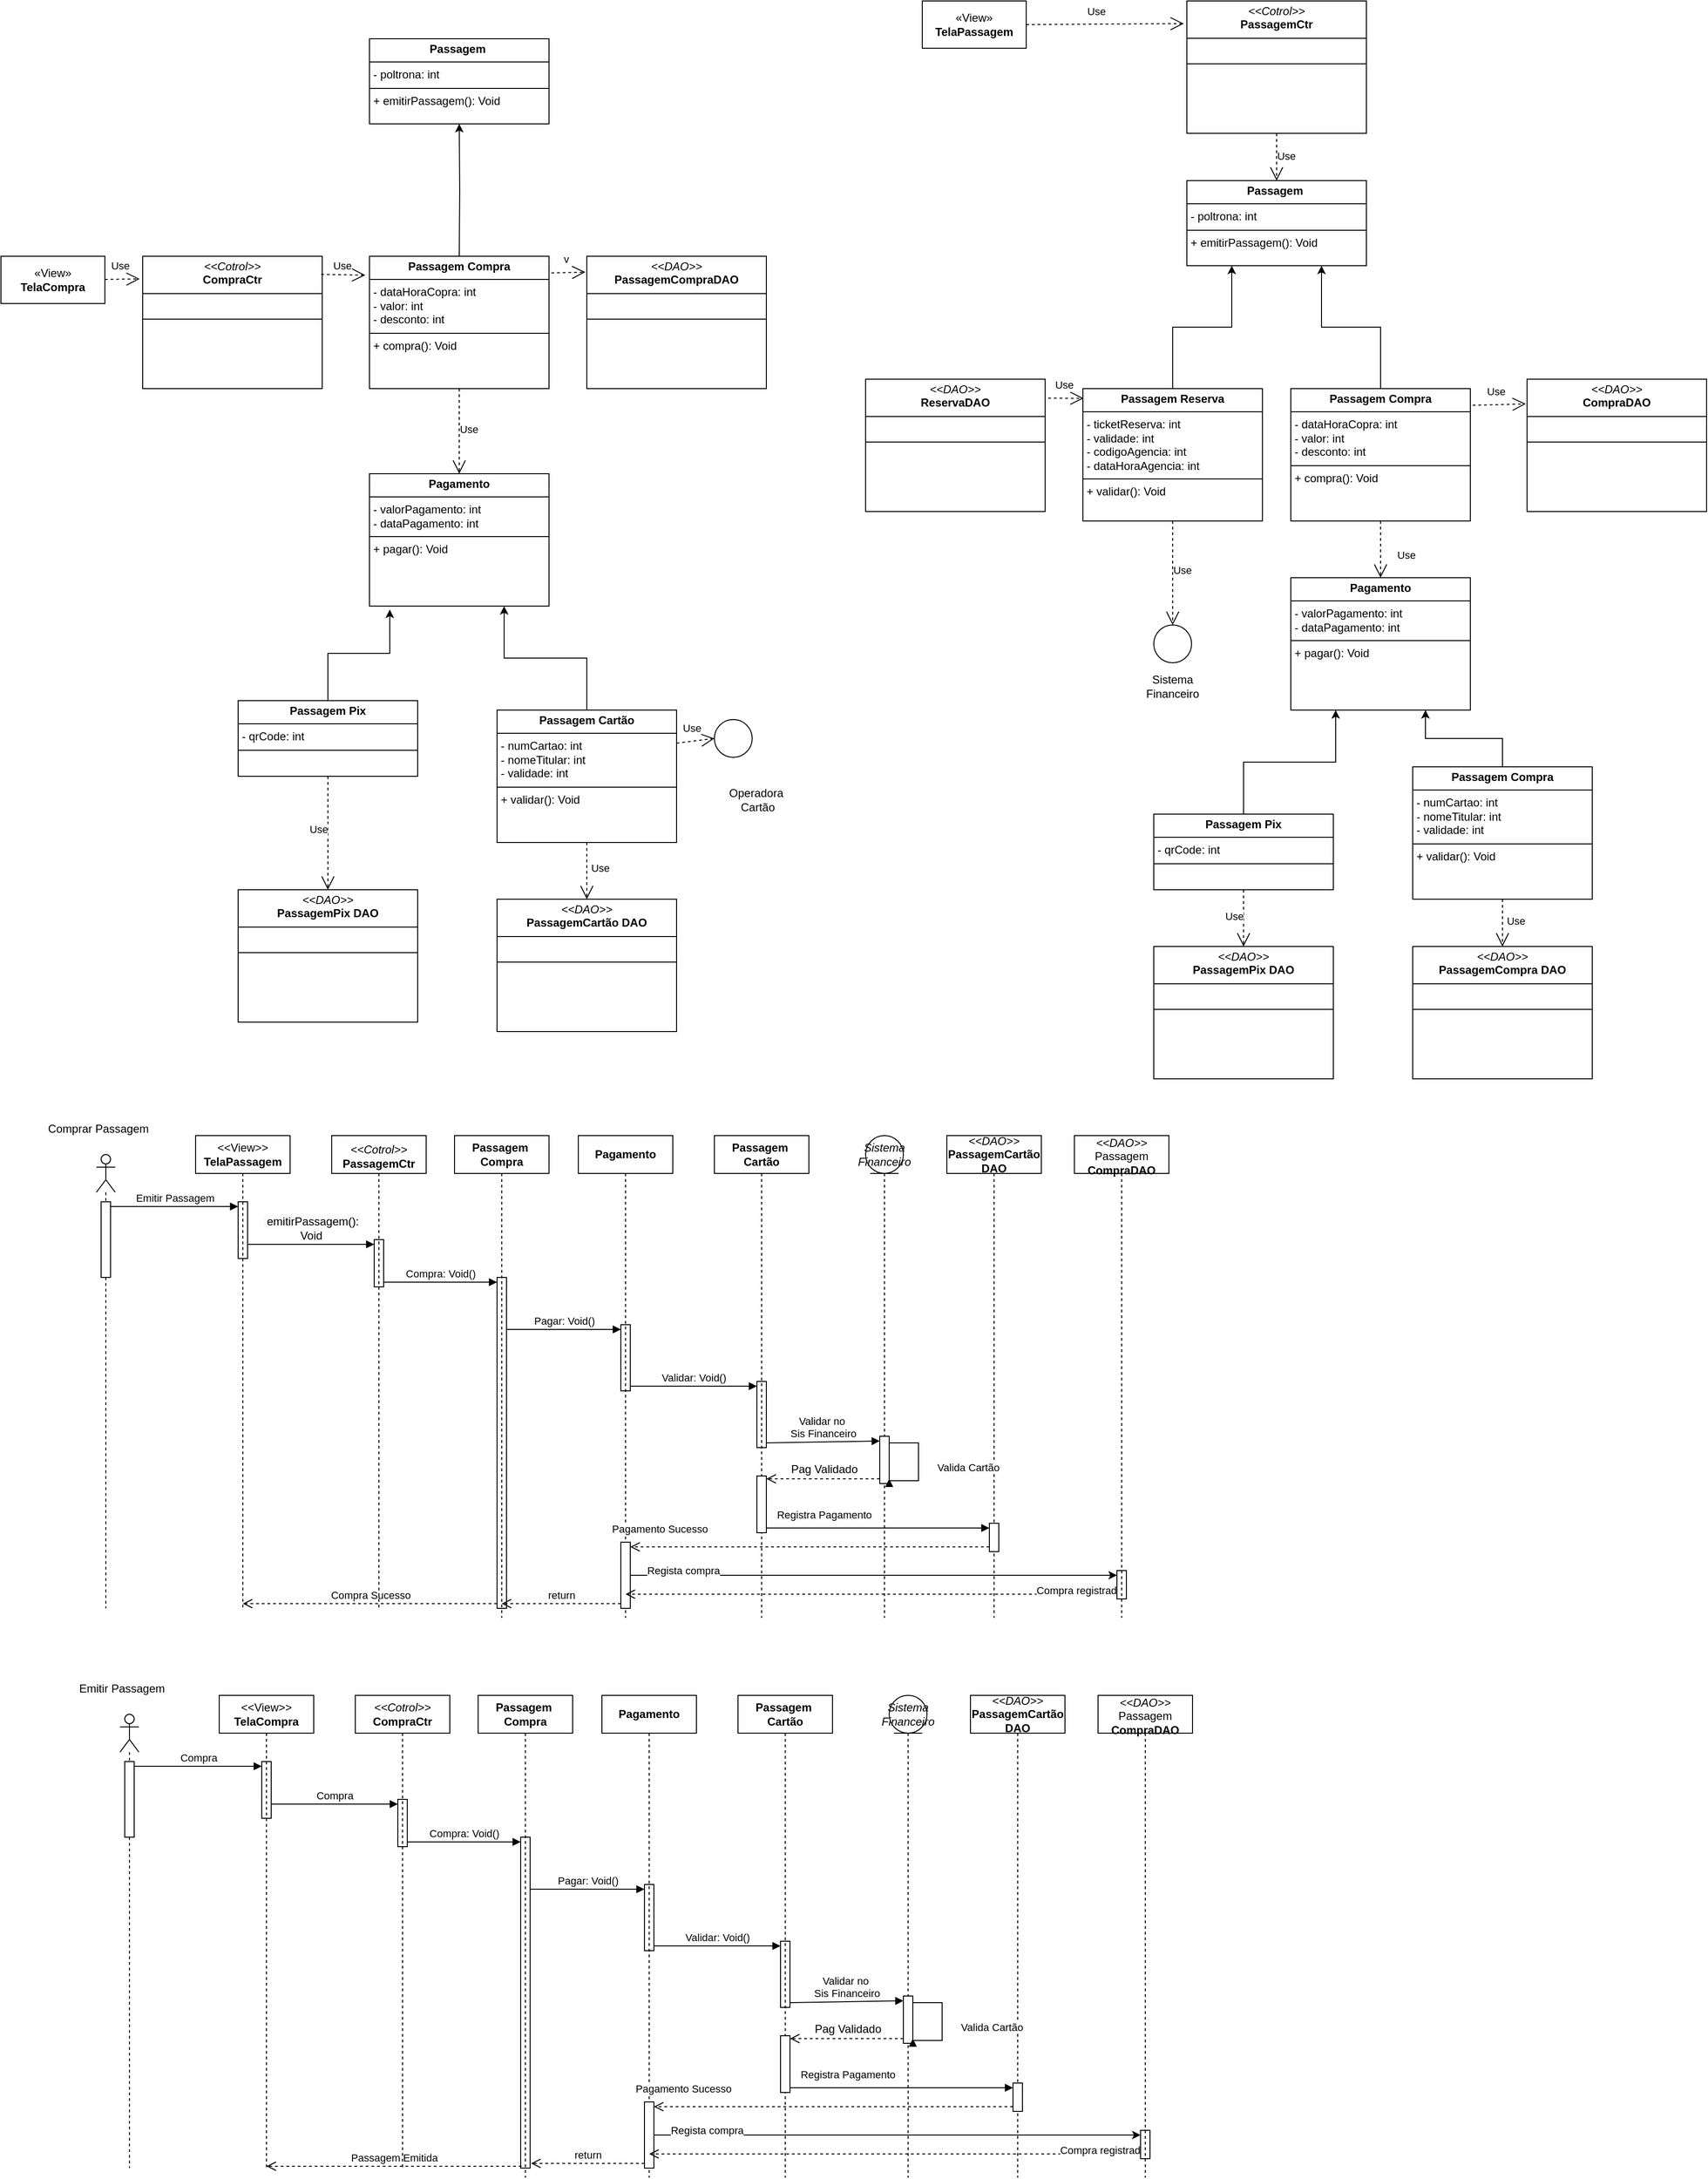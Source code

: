 <mxfile version="24.0.2" type="github">
  <diagram name="Página-1" id="H6OV8BOPbI9O9X60NtVH">
    <mxGraphModel dx="2140" dy="2182" grid="1" gridSize="10" guides="1" tooltips="1" connect="1" arrows="1" fold="1" page="1" pageScale="1" pageWidth="827" pageHeight="1169" math="0" shadow="0">
      <root>
        <mxCell id="0" />
        <mxCell id="1" parent="0" />
        <mxCell id="SXwPd87dmNRzunmvoNJz-1" value="«View»&lt;br&gt;&lt;b&gt;TelaCompra&lt;/b&gt;" style="html=1;whiteSpace=wrap;" parent="1" vertex="1">
          <mxGeometry x="9" y="-870" width="110" height="50" as="geometry" />
        </mxCell>
        <mxCell id="SXwPd87dmNRzunmvoNJz-3" value="&lt;p style=&quot;margin:0px;margin-top:4px;text-align:center;&quot;&gt;&lt;i&gt;&amp;lt;&amp;lt;Cotrol&amp;gt;&amp;gt;&lt;/i&gt;&lt;br&gt;&lt;b&gt;CompraCtr&lt;/b&gt;&lt;/p&gt;&lt;hr size=&quot;1&quot; style=&quot;border-style:solid;&quot;&gt;&lt;p style=&quot;margin:0px;margin-left:4px;&quot;&gt;&amp;nbsp;&lt;/p&gt;&lt;hr size=&quot;1&quot; style=&quot;border-style:solid;&quot;&gt;&lt;p style=&quot;margin:0px;margin-left:4px;&quot;&gt;&amp;nbsp;&lt;/p&gt;" style="verticalAlign=top;align=left;overflow=fill;html=1;whiteSpace=wrap;" parent="1" vertex="1">
          <mxGeometry x="159" y="-870" width="190" height="140" as="geometry" />
        </mxCell>
        <mxCell id="SXwPd87dmNRzunmvoNJz-6" value="Use" style="endArrow=open;endSize=12;dashed=1;html=1;rounded=0;entryX=-0.017;entryY=0.171;entryDx=0;entryDy=0;entryPerimeter=0;" parent="1" target="SXwPd87dmNRzunmvoNJz-3" edge="1">
          <mxGeometry x="-0.108" y="14" width="160" relative="1" as="geometry">
            <mxPoint x="119" y="-845.5" as="sourcePoint" />
            <mxPoint x="279" y="-845.5" as="targetPoint" />
            <mxPoint as="offset" />
          </mxGeometry>
        </mxCell>
        <mxCell id="SXwPd87dmNRzunmvoNJz-7" value="&lt;p style=&quot;margin:0px;margin-top:4px;text-align:center;&quot;&gt;&lt;b&gt;Passagem&amp;nbsp;&lt;/b&gt;&lt;b style=&quot;background-color: initial;&quot;&gt;Compra&lt;/b&gt;&lt;/p&gt;&lt;hr size=&quot;1&quot; style=&quot;border-style:solid;&quot;&gt;&lt;p style=&quot;margin:0px;margin-left:4px;&quot;&gt;- dataHoraCopra: int&lt;br&gt;- valor: int&lt;/p&gt;&lt;p style=&quot;margin:0px;margin-left:4px;&quot;&gt;- desconto: int&lt;/p&gt;&lt;hr size=&quot;1&quot; style=&quot;border-style:solid;&quot;&gt;&lt;p style=&quot;margin:0px;margin-left:4px;&quot;&gt;+ compra(): Void&lt;br&gt;&lt;br&gt;&lt;/p&gt;" style="verticalAlign=top;align=left;overflow=fill;html=1;whiteSpace=wrap;" parent="1" vertex="1">
          <mxGeometry x="399" y="-870" width="190" height="140" as="geometry" />
        </mxCell>
        <mxCell id="SXwPd87dmNRzunmvoNJz-8" value="&lt;p style=&quot;margin:0px;margin-top:4px;text-align:center;&quot;&gt;&lt;i&gt;&amp;lt;&amp;lt;DAO&amp;gt;&amp;gt;&lt;/i&gt;&lt;br&gt;&lt;b&gt;PassagemCompraDAO&lt;/b&gt;&lt;/p&gt;&lt;hr size=&quot;1&quot; style=&quot;border-style:solid;&quot;&gt;&lt;p style=&quot;margin:0px;margin-left:4px;&quot;&gt;&lt;br&gt;&lt;/p&gt;&lt;hr size=&quot;1&quot; style=&quot;border-style:solid;&quot;&gt;&lt;p style=&quot;margin:0px;margin-left:4px;&quot;&gt;&amp;nbsp;&lt;/p&gt;" style="verticalAlign=top;align=left;overflow=fill;html=1;whiteSpace=wrap;" parent="1" vertex="1">
          <mxGeometry x="629" y="-870" width="190" height="140" as="geometry" />
        </mxCell>
        <mxCell id="SXwPd87dmNRzunmvoNJz-9" value="Use" style="endArrow=open;endSize=12;dashed=1;html=1;rounded=0;exitX=0.994;exitY=0.137;exitDx=0;exitDy=0;exitPerimeter=0;entryX=-0.023;entryY=0.143;entryDx=0;entryDy=0;entryPerimeter=0;" parent="1" source="SXwPd87dmNRzunmvoNJz-3" target="SXwPd87dmNRzunmvoNJz-7" edge="1">
          <mxGeometry x="-0.061" y="10" width="160" relative="1" as="geometry">
            <mxPoint x="419" y="-780" as="sourcePoint" />
            <mxPoint x="579" y="-780" as="targetPoint" />
            <mxPoint as="offset" />
          </mxGeometry>
        </mxCell>
        <mxCell id="SXwPd87dmNRzunmvoNJz-10" value="v" style="endArrow=open;endSize=12;dashed=1;html=1;rounded=0;entryX=-0.008;entryY=0.12;entryDx=0;entryDy=0;entryPerimeter=0;exitX=1.013;exitY=0.126;exitDx=0;exitDy=0;exitPerimeter=0;" parent="1" source="SXwPd87dmNRzunmvoNJz-7" target="SXwPd87dmNRzunmvoNJz-8" edge="1">
          <mxGeometry x="-0.108" y="14" width="160" relative="1" as="geometry">
            <mxPoint x="129" y="-835.5" as="sourcePoint" />
            <mxPoint x="166" y="-836" as="targetPoint" />
            <mxPoint as="offset" />
          </mxGeometry>
        </mxCell>
        <mxCell id="SXwPd87dmNRzunmvoNJz-12" style="edgeStyle=orthogonalEdgeStyle;rounded=0;orthogonalLoop=1;jettySize=auto;html=1;entryX=0.5;entryY=1;entryDx=0;entryDy=0;" parent="1" target="SXwPd87dmNRzunmvoNJz-11" edge="1">
          <mxGeometry relative="1" as="geometry">
            <mxPoint x="494" y="-870" as="sourcePoint" />
          </mxGeometry>
        </mxCell>
        <mxCell id="SXwPd87dmNRzunmvoNJz-11" value="&lt;p style=&quot;margin:0px;margin-top:4px;text-align:center;&quot;&gt;&lt;b&gt;Passagem&amp;nbsp;&lt;/b&gt;&lt;/p&gt;&lt;hr size=&quot;1&quot; style=&quot;border-style:solid;&quot;&gt;&lt;p style=&quot;margin:0px;margin-left:4px;&quot;&gt;- poltrona: int&lt;br&gt;&lt;/p&gt;&lt;hr size=&quot;1&quot; style=&quot;border-style:solid;&quot;&gt;&lt;p style=&quot;margin:0px;margin-left:4px;&quot;&gt;+ emitirPassagem(): Void&lt;br&gt;&lt;/p&gt;" style="verticalAlign=top;align=left;overflow=fill;html=1;whiteSpace=wrap;" parent="1" vertex="1">
          <mxGeometry x="399" y="-1100" width="190" height="90" as="geometry" />
        </mxCell>
        <mxCell id="SXwPd87dmNRzunmvoNJz-20" style="edgeStyle=orthogonalEdgeStyle;rounded=0;orthogonalLoop=1;jettySize=auto;html=1;exitX=0.5;exitY=0;exitDx=0;exitDy=0;entryX=0.75;entryY=1;entryDx=0;entryDy=0;" parent="1" source="SXwPd87dmNRzunmvoNJz-19" target="SXwPd87dmNRzunmvoNJz-13" edge="1">
          <mxGeometry relative="1" as="geometry" />
        </mxCell>
        <mxCell id="SXwPd87dmNRzunmvoNJz-13" value="&lt;p style=&quot;margin:0px;margin-top:4px;text-align:center;&quot;&gt;&lt;b&gt;Pagamento&lt;/b&gt;&lt;/p&gt;&lt;hr size=&quot;1&quot; style=&quot;border-style:solid;&quot;&gt;&lt;p style=&quot;margin:0px;margin-left:4px;&quot;&gt;- valorPagamento: int&lt;br&gt;- dataPagamento: int&lt;/p&gt;&lt;hr size=&quot;1&quot; style=&quot;border-style:solid;&quot;&gt;&lt;p style=&quot;margin:0px;margin-left:4px;&quot;&gt;+ pagar(): Void&lt;br&gt;&lt;br&gt;&lt;/p&gt;" style="verticalAlign=top;align=left;overflow=fill;html=1;whiteSpace=wrap;" parent="1" vertex="1">
          <mxGeometry x="399" y="-640" width="190" height="140" as="geometry" />
        </mxCell>
        <mxCell id="SXwPd87dmNRzunmvoNJz-16" value="&lt;p style=&quot;margin:0px;margin-top:4px;text-align:center;&quot;&gt;&lt;b&gt;Passagem&amp;nbsp;&lt;/b&gt;&lt;b style=&quot;background-color: initial;&quot;&gt;Pix&lt;/b&gt;&lt;/p&gt;&lt;hr size=&quot;1&quot; style=&quot;border-style:solid;&quot;&gt;&lt;p style=&quot;margin:0px;margin-left:4px;&quot;&gt;- qrCode: int&lt;br&gt;&lt;/p&gt;&lt;hr size=&quot;1&quot; style=&quot;border-style:solid;&quot;&gt;&lt;p style=&quot;margin:0px;margin-left:4px;&quot;&gt;&lt;br&gt;&lt;/p&gt;" style="verticalAlign=top;align=left;overflow=fill;html=1;whiteSpace=wrap;" parent="1" vertex="1">
          <mxGeometry x="260" y="-400" width="190" height="80" as="geometry" />
        </mxCell>
        <mxCell id="SXwPd87dmNRzunmvoNJz-17" style="edgeStyle=orthogonalEdgeStyle;rounded=0;orthogonalLoop=1;jettySize=auto;html=1;exitX=0.5;exitY=0;exitDx=0;exitDy=0;entryX=0.113;entryY=1.026;entryDx=0;entryDy=0;entryPerimeter=0;" parent="1" source="SXwPd87dmNRzunmvoNJz-16" target="SXwPd87dmNRzunmvoNJz-13" edge="1">
          <mxGeometry relative="1" as="geometry" />
        </mxCell>
        <mxCell id="SXwPd87dmNRzunmvoNJz-19" value="&lt;p style=&quot;margin:0px;margin-top:4px;text-align:center;&quot;&gt;&lt;b&gt;Passagem Cartão&lt;/b&gt;&lt;/p&gt;&lt;hr size=&quot;1&quot; style=&quot;border-style:solid;&quot;&gt;&lt;p style=&quot;margin:0px;margin-left:4px;&quot;&gt;- numCartao: int&lt;br&gt;- nomeTitular: int&lt;/p&gt;&lt;p style=&quot;margin:0px;margin-left:4px;&quot;&gt;- validade: int&lt;/p&gt;&lt;hr size=&quot;1&quot; style=&quot;border-style:solid;&quot;&gt;&lt;p style=&quot;margin:0px;margin-left:4px;&quot;&gt;+ validar(): Void&lt;br&gt;&lt;br&gt;&lt;/p&gt;" style="verticalAlign=top;align=left;overflow=fill;html=1;whiteSpace=wrap;" parent="1" vertex="1">
          <mxGeometry x="534" y="-390" width="190" height="140" as="geometry" />
        </mxCell>
        <mxCell id="SXwPd87dmNRzunmvoNJz-22" value="Use" style="endArrow=open;endSize=12;dashed=1;html=1;rounded=0;exitX=0.5;exitY=1;exitDx=0;exitDy=0;entryX=0.5;entryY=0;entryDx=0;entryDy=0;" parent="1" source="SXwPd87dmNRzunmvoNJz-7" target="SXwPd87dmNRzunmvoNJz-13" edge="1">
          <mxGeometry x="-0.061" y="10" width="160" relative="1" as="geometry">
            <mxPoint x="450" y="-690" as="sourcePoint" />
            <mxPoint x="497" y="-689" as="targetPoint" />
            <mxPoint as="offset" />
          </mxGeometry>
        </mxCell>
        <mxCell id="SXwPd87dmNRzunmvoNJz-23" value="&lt;p style=&quot;margin:0px;margin-top:4px;text-align:center;&quot;&gt;&lt;i&gt;&amp;lt;&amp;lt;DAO&amp;gt;&amp;gt;&lt;/i&gt;&lt;br&gt;&lt;b&gt;PassagemCartão DAO&lt;/b&gt;&lt;/p&gt;&lt;hr size=&quot;1&quot; style=&quot;border-style:solid;&quot;&gt;&lt;p style=&quot;margin:0px;margin-left:4px;&quot;&gt;&amp;nbsp;&lt;/p&gt;&lt;hr size=&quot;1&quot; style=&quot;border-style:solid;&quot;&gt;&lt;p style=&quot;margin:0px;margin-left:4px;&quot;&gt;&amp;nbsp;&lt;/p&gt;" style="verticalAlign=top;align=left;overflow=fill;html=1;whiteSpace=wrap;" parent="1" vertex="1">
          <mxGeometry x="534" y="-190" width="190" height="140" as="geometry" />
        </mxCell>
        <mxCell id="SXwPd87dmNRzunmvoNJz-24" value="Use" style="endArrow=open;endSize=12;dashed=1;html=1;rounded=0;entryX=0.5;entryY=0;entryDx=0;entryDy=0;exitX=0.5;exitY=1;exitDx=0;exitDy=0;" parent="1" source="SXwPd87dmNRzunmvoNJz-19" target="SXwPd87dmNRzunmvoNJz-23" edge="1">
          <mxGeometry x="-0.108" y="14" width="160" relative="1" as="geometry">
            <mxPoint x="724" y="-372" as="sourcePoint" />
            <mxPoint x="299" y="-356" as="targetPoint" />
            <mxPoint as="offset" />
          </mxGeometry>
        </mxCell>
        <mxCell id="SXwPd87dmNRzunmvoNJz-25" value="&lt;p style=&quot;margin:0px;margin-top:4px;text-align:center;&quot;&gt;&lt;i&gt;&amp;lt;&amp;lt;DAO&amp;gt;&amp;gt;&lt;/i&gt;&lt;br&gt;&lt;b&gt;PassagemPix DAO&lt;/b&gt;&lt;/p&gt;&lt;hr size=&quot;1&quot; style=&quot;border-style:solid;&quot;&gt;&lt;p style=&quot;margin:0px;margin-left:4px;&quot;&gt;&amp;nbsp;&lt;/p&gt;&lt;hr size=&quot;1&quot; style=&quot;border-style:solid;&quot;&gt;&lt;p style=&quot;margin:0px;margin-left:4px;&quot;&gt;&amp;nbsp;&lt;/p&gt;" style="verticalAlign=top;align=left;overflow=fill;html=1;whiteSpace=wrap;" parent="1" vertex="1">
          <mxGeometry x="260" y="-200" width="190" height="140" as="geometry" />
        </mxCell>
        <mxCell id="SXwPd87dmNRzunmvoNJz-26" value="Use" style="endArrow=open;endSize=12;dashed=1;html=1;rounded=0;exitX=0.5;exitY=1;exitDx=0;exitDy=0;entryX=0.5;entryY=0;entryDx=0;entryDy=0;" parent="1" source="SXwPd87dmNRzunmvoNJz-16" target="SXwPd87dmNRzunmvoNJz-25" edge="1">
          <mxGeometry x="-0.065" y="-10" width="160" relative="1" as="geometry">
            <mxPoint x="734" y="-362" as="sourcePoint" />
            <mxPoint x="220" y="-390" as="targetPoint" />
            <mxPoint as="offset" />
          </mxGeometry>
        </mxCell>
        <mxCell id="14fT2P0ZZdBpMV2zMWIG-3" value="&lt;p style=&quot;margin:0px;margin-top:4px;text-align:center;&quot;&gt;&lt;b&gt;Passagem&amp;nbsp;&lt;/b&gt;&lt;b style=&quot;background-color: initial;&quot;&gt;Compra&lt;/b&gt;&lt;/p&gt;&lt;hr size=&quot;1&quot; style=&quot;border-style:solid;&quot;&gt;&lt;p style=&quot;margin:0px;margin-left:4px;&quot;&gt;- dataHoraCopra: int&lt;br&gt;- valor: int&lt;/p&gt;&lt;p style=&quot;margin:0px;margin-left:4px;&quot;&gt;- desconto: int&lt;/p&gt;&lt;hr size=&quot;1&quot; style=&quot;border-style:solid;&quot;&gt;&lt;p style=&quot;margin:0px;margin-left:4px;&quot;&gt;+ compra(): Void&lt;br&gt;&lt;br&gt;&lt;/p&gt;" style="verticalAlign=top;align=left;overflow=fill;html=1;whiteSpace=wrap;" vertex="1" parent="1">
          <mxGeometry x="1374" y="-730" width="190" height="140" as="geometry" />
        </mxCell>
        <mxCell id="14fT2P0ZZdBpMV2zMWIG-5" value="Use" style="endArrow=open;endSize=12;dashed=1;html=1;rounded=0;entryX=-0.007;entryY=0.187;entryDx=0;entryDy=0;exitX=1.013;exitY=0.126;exitDx=0;exitDy=0;exitPerimeter=0;entryPerimeter=0;" edge="1" parent="1" source="14fT2P0ZZdBpMV2zMWIG-3" target="14fT2P0ZZdBpMV2zMWIG-18">
          <mxGeometry x="-0.108" y="14" width="160" relative="1" as="geometry">
            <mxPoint x="1118" y="-765.5" as="sourcePoint" />
            <mxPoint x="1616" y="-783" as="targetPoint" />
            <mxPoint as="offset" />
          </mxGeometry>
        </mxCell>
        <mxCell id="14fT2P0ZZdBpMV2zMWIG-6" style="edgeStyle=orthogonalEdgeStyle;rounded=0;orthogonalLoop=1;jettySize=auto;html=1;entryX=0.75;entryY=1;entryDx=0;entryDy=0;exitX=0.5;exitY=0;exitDx=0;exitDy=0;" edge="1" parent="1" source="14fT2P0ZZdBpMV2zMWIG-3" target="14fT2P0ZZdBpMV2zMWIG-7">
          <mxGeometry relative="1" as="geometry">
            <mxPoint x="1309" y="-850" as="sourcePoint" />
          </mxGeometry>
        </mxCell>
        <mxCell id="14fT2P0ZZdBpMV2zMWIG-7" value="&lt;p style=&quot;margin:0px;margin-top:4px;text-align:center;&quot;&gt;&lt;b&gt;Passagem&amp;nbsp;&lt;/b&gt;&lt;/p&gt;&lt;hr size=&quot;1&quot; style=&quot;border-style:solid;&quot;&gt;&lt;p style=&quot;margin:0px;margin-left:4px;&quot;&gt;- poltrona: int&lt;br&gt;&lt;/p&gt;&lt;hr size=&quot;1&quot; style=&quot;border-style:solid;&quot;&gt;&lt;p style=&quot;margin:0px;margin-left:4px;&quot;&gt;+ emitirPassagem(): Void&lt;br&gt;&lt;/p&gt;" style="verticalAlign=top;align=left;overflow=fill;html=1;whiteSpace=wrap;" vertex="1" parent="1">
          <mxGeometry x="1264" y="-950" width="190" height="90" as="geometry" />
        </mxCell>
        <mxCell id="14fT2P0ZZdBpMV2zMWIG-8" style="edgeStyle=orthogonalEdgeStyle;rounded=0;orthogonalLoop=1;jettySize=auto;html=1;exitX=0.5;exitY=0;exitDx=0;exitDy=0;entryX=0.75;entryY=1;entryDx=0;entryDy=0;" edge="1" parent="1" source="14fT2P0ZZdBpMV2zMWIG-12" target="14fT2P0ZZdBpMV2zMWIG-9">
          <mxGeometry relative="1" as="geometry" />
        </mxCell>
        <mxCell id="14fT2P0ZZdBpMV2zMWIG-9" value="&lt;p style=&quot;margin:0px;margin-top:4px;text-align:center;&quot;&gt;&lt;b&gt;Pagamento&lt;/b&gt;&lt;/p&gt;&lt;hr size=&quot;1&quot; style=&quot;border-style:solid;&quot;&gt;&lt;p style=&quot;margin:0px;margin-left:4px;&quot;&gt;- valorPagamento: int&lt;br&gt;- dataPagamento: int&lt;/p&gt;&lt;hr size=&quot;1&quot; style=&quot;border-style:solid;&quot;&gt;&lt;p style=&quot;margin:0px;margin-left:4px;&quot;&gt;+ pagar(): Void&lt;br&gt;&lt;br&gt;&lt;/p&gt;" style="verticalAlign=top;align=left;overflow=fill;html=1;whiteSpace=wrap;" vertex="1" parent="1">
          <mxGeometry x="1374" y="-530" width="190" height="140" as="geometry" />
        </mxCell>
        <mxCell id="14fT2P0ZZdBpMV2zMWIG-10" value="&lt;p style=&quot;margin:0px;margin-top:4px;text-align:center;&quot;&gt;&lt;b&gt;Passagem&amp;nbsp;&lt;/b&gt;&lt;b style=&quot;background-color: initial;&quot;&gt;Pix&lt;/b&gt;&lt;/p&gt;&lt;hr size=&quot;1&quot; style=&quot;border-style:solid;&quot;&gt;&lt;p style=&quot;margin:0px;margin-left:4px;&quot;&gt;- qrCode: int&lt;br&gt;&lt;/p&gt;&lt;hr size=&quot;1&quot; style=&quot;border-style:solid;&quot;&gt;&lt;p style=&quot;margin:0px;margin-left:4px;&quot;&gt;&lt;br&gt;&lt;/p&gt;" style="verticalAlign=top;align=left;overflow=fill;html=1;whiteSpace=wrap;" vertex="1" parent="1">
          <mxGeometry x="1229" y="-280" width="190" height="80" as="geometry" />
        </mxCell>
        <mxCell id="14fT2P0ZZdBpMV2zMWIG-11" style="edgeStyle=orthogonalEdgeStyle;rounded=0;orthogonalLoop=1;jettySize=auto;html=1;exitX=0.5;exitY=0;exitDx=0;exitDy=0;entryX=0.25;entryY=1;entryDx=0;entryDy=0;" edge="1" parent="1" source="14fT2P0ZZdBpMV2zMWIG-10" target="14fT2P0ZZdBpMV2zMWIG-9">
          <mxGeometry relative="1" as="geometry" />
        </mxCell>
        <mxCell id="14fT2P0ZZdBpMV2zMWIG-12" value="&lt;p style=&quot;margin:0px;margin-top:4px;text-align:center;&quot;&gt;&lt;b&gt;Passagem&amp;nbsp;&lt;/b&gt;&lt;b style=&quot;background-color: initial;&quot;&gt;Compra&lt;/b&gt;&lt;/p&gt;&lt;hr size=&quot;1&quot; style=&quot;border-style:solid;&quot;&gt;&lt;p style=&quot;margin:0px;margin-left:4px;&quot;&gt;- numCartao: int&lt;br&gt;- nomeTitular: int&lt;/p&gt;&lt;p style=&quot;margin:0px;margin-left:4px;&quot;&gt;- validade: int&lt;/p&gt;&lt;hr size=&quot;1&quot; style=&quot;border-style:solid;&quot;&gt;&lt;p style=&quot;margin:0px;margin-left:4px;&quot;&gt;+ validar(): Void&lt;br&gt;&lt;br&gt;&lt;/p&gt;" style="verticalAlign=top;align=left;overflow=fill;html=1;whiteSpace=wrap;" vertex="1" parent="1">
          <mxGeometry x="1503" y="-330" width="190" height="140" as="geometry" />
        </mxCell>
        <mxCell id="14fT2P0ZZdBpMV2zMWIG-13" value="Use" style="endArrow=open;endSize=12;dashed=1;html=1;rounded=0;exitX=0.5;exitY=1;exitDx=0;exitDy=0;entryX=0.5;entryY=0;entryDx=0;entryDy=0;" edge="1" parent="1" source="14fT2P0ZZdBpMV2zMWIG-3" target="14fT2P0ZZdBpMV2zMWIG-9">
          <mxGeometry x="0.206" y="27" width="160" relative="1" as="geometry">
            <mxPoint x="1439" y="-620" as="sourcePoint" />
            <mxPoint x="1486" y="-619" as="targetPoint" />
            <mxPoint as="offset" />
          </mxGeometry>
        </mxCell>
        <mxCell id="14fT2P0ZZdBpMV2zMWIG-14" value="&lt;p style=&quot;margin:0px;margin-top:4px;text-align:center;&quot;&gt;&lt;i&gt;&amp;lt;&amp;lt;DAO&amp;gt;&amp;gt;&lt;/i&gt;&lt;br&gt;&lt;b&gt;PassagemCompra DAO&lt;/b&gt;&lt;/p&gt;&lt;hr size=&quot;1&quot; style=&quot;border-style:solid;&quot;&gt;&lt;p style=&quot;margin:0px;margin-left:4px;&quot;&gt;&amp;nbsp;&lt;/p&gt;&lt;hr size=&quot;1&quot; style=&quot;border-style:solid;&quot;&gt;&lt;p style=&quot;margin:0px;margin-left:4px;&quot;&gt;&amp;nbsp;&lt;/p&gt;" style="verticalAlign=top;align=left;overflow=fill;html=1;whiteSpace=wrap;" vertex="1" parent="1">
          <mxGeometry x="1503" y="-140" width="190" height="140" as="geometry" />
        </mxCell>
        <mxCell id="14fT2P0ZZdBpMV2zMWIG-15" value="Use" style="endArrow=open;endSize=12;dashed=1;html=1;rounded=0;entryX=0.5;entryY=0;entryDx=0;entryDy=0;exitX=0.5;exitY=1;exitDx=0;exitDy=0;" edge="1" parent="1" source="14fT2P0ZZdBpMV2zMWIG-12" target="14fT2P0ZZdBpMV2zMWIG-14">
          <mxGeometry x="-0.108" y="14" width="160" relative="1" as="geometry">
            <mxPoint x="1693" y="-322" as="sourcePoint" />
            <mxPoint x="1268" y="-306" as="targetPoint" />
            <mxPoint as="offset" />
          </mxGeometry>
        </mxCell>
        <mxCell id="14fT2P0ZZdBpMV2zMWIG-16" value="&lt;p style=&quot;margin:0px;margin-top:4px;text-align:center;&quot;&gt;&lt;i&gt;&amp;lt;&amp;lt;DAO&amp;gt;&amp;gt;&lt;/i&gt;&lt;br&gt;&lt;b&gt;PassagemPix DAO&lt;/b&gt;&lt;/p&gt;&lt;hr size=&quot;1&quot; style=&quot;border-style:solid;&quot;&gt;&lt;p style=&quot;margin:0px;margin-left:4px;&quot;&gt;&amp;nbsp;&lt;/p&gt;&lt;hr size=&quot;1&quot; style=&quot;border-style:solid;&quot;&gt;&lt;p style=&quot;margin:0px;margin-left:4px;&quot;&gt;&amp;nbsp;&lt;/p&gt;" style="verticalAlign=top;align=left;overflow=fill;html=1;whiteSpace=wrap;" vertex="1" parent="1">
          <mxGeometry x="1229" y="-140" width="190" height="140" as="geometry" />
        </mxCell>
        <mxCell id="14fT2P0ZZdBpMV2zMWIG-17" value="Use" style="endArrow=open;endSize=12;dashed=1;html=1;rounded=0;exitX=0.5;exitY=1;exitDx=0;exitDy=0;entryX=0.5;entryY=0;entryDx=0;entryDy=0;" edge="1" parent="1" source="14fT2P0ZZdBpMV2zMWIG-10" target="14fT2P0ZZdBpMV2zMWIG-16">
          <mxGeometry x="-0.065" y="-10" width="160" relative="1" as="geometry">
            <mxPoint x="1703" y="-312" as="sourcePoint" />
            <mxPoint x="1189" y="-340" as="targetPoint" />
            <mxPoint as="offset" />
          </mxGeometry>
        </mxCell>
        <mxCell id="14fT2P0ZZdBpMV2zMWIG-18" value="&lt;p style=&quot;margin:0px;margin-top:4px;text-align:center;&quot;&gt;&lt;i&gt;&amp;lt;&amp;lt;DAO&amp;gt;&amp;gt;&lt;/i&gt;&lt;br&gt;&lt;b&gt;CompraDAO&lt;/b&gt;&lt;/p&gt;&lt;hr size=&quot;1&quot; style=&quot;border-style:solid;&quot;&gt;&lt;p style=&quot;margin:0px;margin-left:4px;&quot;&gt;&lt;br&gt;&lt;/p&gt;&lt;hr size=&quot;1&quot; style=&quot;border-style:solid;&quot;&gt;&lt;p style=&quot;margin:0px;margin-left:4px;&quot;&gt;&amp;nbsp;&lt;/p&gt;" style="verticalAlign=top;align=left;overflow=fill;html=1;whiteSpace=wrap;" vertex="1" parent="1">
          <mxGeometry x="1624" y="-740" width="190" height="140" as="geometry" />
        </mxCell>
        <mxCell id="14fT2P0ZZdBpMV2zMWIG-19" value="«View»&lt;br&gt;&lt;b&gt;TelaPassagem&lt;/b&gt;" style="html=1;whiteSpace=wrap;" vertex="1" parent="1">
          <mxGeometry x="984" y="-1140" width="110" height="50" as="geometry" />
        </mxCell>
        <mxCell id="14fT2P0ZZdBpMV2zMWIG-20" value="&lt;p style=&quot;margin:0px;margin-top:4px;text-align:center;&quot;&gt;&lt;i&gt;&amp;lt;&amp;lt;Cotrol&amp;gt;&amp;gt;&lt;/i&gt;&lt;br&gt;&lt;b&gt;PassagemCtr&lt;/b&gt;&lt;/p&gt;&lt;hr size=&quot;1&quot; style=&quot;border-style:solid;&quot;&gt;&lt;p style=&quot;margin:0px;margin-left:4px;&quot;&gt;&amp;nbsp;&lt;/p&gt;&lt;hr size=&quot;1&quot; style=&quot;border-style:solid;&quot;&gt;&lt;p style=&quot;margin:0px;margin-left:4px;&quot;&gt;&amp;nbsp;&lt;/p&gt;" style="verticalAlign=top;align=left;overflow=fill;html=1;whiteSpace=wrap;" vertex="1" parent="1">
          <mxGeometry x="1264" y="-1140" width="190" height="140" as="geometry" />
        </mxCell>
        <mxCell id="14fT2P0ZZdBpMV2zMWIG-21" value="Use" style="endArrow=open;endSize=12;dashed=1;html=1;rounded=0;entryX=-0.017;entryY=0.171;entryDx=0;entryDy=0;entryPerimeter=0;exitX=1;exitY=0.5;exitDx=0;exitDy=0;" edge="1" parent="1" target="14fT2P0ZZdBpMV2zMWIG-20" source="14fT2P0ZZdBpMV2zMWIG-19">
          <mxGeometry x="-0.108" y="14" width="160" relative="1" as="geometry">
            <mxPoint x="938" y="-1035.5" as="sourcePoint" />
            <mxPoint x="1098" y="-1035.5" as="targetPoint" />
            <mxPoint as="offset" />
          </mxGeometry>
        </mxCell>
        <mxCell id="14fT2P0ZZdBpMV2zMWIG-22" value="Use" style="endArrow=open;endSize=12;dashed=1;html=1;rounded=0;exitX=0.5;exitY=1;exitDx=0;exitDy=0;entryX=0.5;entryY=0;entryDx=0;entryDy=0;" edge="1" parent="1" source="14fT2P0ZZdBpMV2zMWIG-20" target="14fT2P0ZZdBpMV2zMWIG-7">
          <mxGeometry x="-0.061" y="10" width="160" relative="1" as="geometry">
            <mxPoint x="1238" y="-970" as="sourcePoint" />
            <mxPoint x="1214" y="-1040" as="targetPoint" />
            <mxPoint as="offset" />
          </mxGeometry>
        </mxCell>
        <mxCell id="14fT2P0ZZdBpMV2zMWIG-26" style="edgeStyle=orthogonalEdgeStyle;rounded=0;orthogonalLoop=1;jettySize=auto;html=1;exitX=0.5;exitY=0;exitDx=0;exitDy=0;entryX=0.25;entryY=1;entryDx=0;entryDy=0;" edge="1" parent="1" source="14fT2P0ZZdBpMV2zMWIG-23" target="14fT2P0ZZdBpMV2zMWIG-7">
          <mxGeometry relative="1" as="geometry" />
        </mxCell>
        <mxCell id="14fT2P0ZZdBpMV2zMWIG-23" value="&lt;p style=&quot;margin:0px;margin-top:4px;text-align:center;&quot;&gt;&lt;b&gt;Passagem&amp;nbsp;&lt;/b&gt;&lt;b style=&quot;background-color: initial;&quot;&gt;Reserva&lt;/b&gt;&lt;/p&gt;&lt;hr size=&quot;1&quot; style=&quot;border-style:solid;&quot;&gt;&lt;p style=&quot;margin:0px;margin-left:4px;&quot;&gt;- ticketReserva: int&lt;br&gt;- validade: int&lt;/p&gt;&lt;p style=&quot;margin:0px;margin-left:4px;&quot;&gt;- codigoAgencia: int&lt;/p&gt;&lt;p style=&quot;margin:0px;margin-left:4px;&quot;&gt;- dataHoraAgencia: int&lt;br&gt;&lt;/p&gt;&lt;hr size=&quot;1&quot; style=&quot;border-style:solid;&quot;&gt;&lt;p style=&quot;margin:0px;margin-left:4px;&quot;&gt;+ validar(): Void&lt;br&gt;&lt;br&gt;&lt;/p&gt;" style="verticalAlign=top;align=left;overflow=fill;html=1;whiteSpace=wrap;" vertex="1" parent="1">
          <mxGeometry x="1154" y="-730" width="190" height="140" as="geometry" />
        </mxCell>
        <mxCell id="14fT2P0ZZdBpMV2zMWIG-25" value="&lt;p style=&quot;margin:0px;margin-top:4px;text-align:center;&quot;&gt;&lt;i&gt;&amp;lt;&amp;lt;DAO&amp;gt;&amp;gt;&lt;/i&gt;&lt;br&gt;&lt;b&gt;ReservaDAO&lt;/b&gt;&lt;/p&gt;&lt;hr size=&quot;1&quot; style=&quot;border-style:solid;&quot;&gt;&lt;p style=&quot;margin:0px;margin-left:4px;&quot;&gt;&lt;br&gt;&lt;/p&gt;&lt;hr size=&quot;1&quot; style=&quot;border-style:solid;&quot;&gt;&lt;p style=&quot;margin:0px;margin-left:4px;&quot;&gt;&amp;nbsp;&lt;/p&gt;" style="verticalAlign=top;align=left;overflow=fill;html=1;whiteSpace=wrap;" vertex="1" parent="1">
          <mxGeometry x="924" y="-740" width="190" height="140" as="geometry" />
        </mxCell>
        <mxCell id="14fT2P0ZZdBpMV2zMWIG-27" value="Use" style="endArrow=open;endSize=12;dashed=1;html=1;rounded=0;entryX=0.004;entryY=0.073;entryDx=0;entryDy=0;entryPerimeter=0;exitX=1.017;exitY=0.144;exitDx=0;exitDy=0;exitPerimeter=0;" edge="1" parent="1" source="14fT2P0ZZdBpMV2zMWIG-25" target="14fT2P0ZZdBpMV2zMWIG-23">
          <mxGeometry x="-0.108" y="14" width="160" relative="1" as="geometry">
            <mxPoint x="1625" y="-782" as="sourcePoint" />
            <mxPoint x="1661" y="-783" as="targetPoint" />
            <mxPoint as="offset" />
          </mxGeometry>
        </mxCell>
        <mxCell id="14fT2P0ZZdBpMV2zMWIG-28" value="" style="ellipse;whiteSpace=wrap;html=1;" vertex="1" parent="1">
          <mxGeometry x="1229" y="-480" width="40" height="40" as="geometry" />
        </mxCell>
        <mxCell id="14fT2P0ZZdBpMV2zMWIG-29" value="Use" style="endArrow=open;endSize=12;dashed=1;html=1;rounded=0;exitX=0.5;exitY=1;exitDx=0;exitDy=0;entryX=0.5;entryY=0;entryDx=0;entryDy=0;" edge="1" parent="1" source="14fT2P0ZZdBpMV2zMWIG-23" target="14fT2P0ZZdBpMV2zMWIG-28">
          <mxGeometry x="-0.061" y="10" width="160" relative="1" as="geometry">
            <mxPoint x="1528" y="-660" as="sourcePoint" />
            <mxPoint x="1528" y="-570" as="targetPoint" />
            <mxPoint as="offset" />
            <Array as="points" />
          </mxGeometry>
        </mxCell>
        <mxCell id="14fT2P0ZZdBpMV2zMWIG-30" value="Sistema Financeiro" style="text;html=1;align=center;verticalAlign=middle;whiteSpace=wrap;rounded=0;" vertex="1" parent="1">
          <mxGeometry x="1219" y="-430" width="60" height="30" as="geometry" />
        </mxCell>
        <mxCell id="14fT2P0ZZdBpMV2zMWIG-34" value="" style="shape=umlLifeline;perimeter=lifelinePerimeter;whiteSpace=wrap;html=1;container=1;dropTarget=0;collapsible=0;recursiveResize=0;outlineConnect=0;portConstraint=eastwest;newEdgeStyle={&quot;curved&quot;:0,&quot;rounded&quot;:0};participant=umlActor;" vertex="1" parent="1">
          <mxGeometry x="110" y="80" width="20" height="480" as="geometry" />
        </mxCell>
        <mxCell id="14fT2P0ZZdBpMV2zMWIG-82" value="" style="html=1;points=[[0,0,0,0,5],[0,1,0,0,-5],[1,0,0,0,5],[1,1,0,0,-5]];perimeter=orthogonalPerimeter;outlineConnect=0;targetShapes=umlLifeline;portConstraint=eastwest;newEdgeStyle={&quot;curved&quot;:0,&quot;rounded&quot;:0};" vertex="1" parent="14fT2P0ZZdBpMV2zMWIG-34">
          <mxGeometry x="5" y="50" width="10" height="80" as="geometry" />
        </mxCell>
        <mxCell id="14fT2P0ZZdBpMV2zMWIG-35" value="" style="html=1;points=[[0,0,0,0,5],[0,1,0,0,-5],[1,0,0,0,5],[1,1,0,0,-5]];perimeter=orthogonalPerimeter;outlineConnect=0;targetShapes=umlLifeline;portConstraint=eastwest;newEdgeStyle={&quot;curved&quot;:0,&quot;rounded&quot;:0};" vertex="1" parent="1">
          <mxGeometry x="260" y="130" width="10" height="60" as="geometry" />
        </mxCell>
        <mxCell id="14fT2P0ZZdBpMV2zMWIG-36" value="Emitir Passagem" style="html=1;verticalAlign=bottom;endArrow=block;curved=0;rounded=0;entryX=0;entryY=0;entryDx=0;entryDy=5;exitX=1;exitY=0;exitDx=0;exitDy=5;exitPerimeter=0;" edge="1" target="14fT2P0ZZdBpMV2zMWIG-35" parent="1" source="14fT2P0ZZdBpMV2zMWIG-82">
          <mxGeometry x="0.001" relative="1" as="geometry">
            <mxPoint x="130" y="135" as="sourcePoint" />
            <mxPoint as="offset" />
          </mxGeometry>
        </mxCell>
        <mxCell id="14fT2P0ZZdBpMV2zMWIG-38" value="" style="html=1;points=[[0,0,0,0,5],[0,1,0,0,-5],[1,0,0,0,5],[1,1,0,0,-5]];perimeter=orthogonalPerimeter;outlineConnect=0;targetShapes=umlLifeline;portConstraint=eastwest;newEdgeStyle={&quot;curved&quot;:0,&quot;rounded&quot;:0};" vertex="1" parent="1">
          <mxGeometry x="404" y="170" width="10" height="50" as="geometry" />
        </mxCell>
        <mxCell id="14fT2P0ZZdBpMV2zMWIG-39" value="&lt;span style=&quot;font-size: 12px; text-align: left; text-wrap: wrap; background-color: rgb(251, 251, 251);&quot;&gt;&amp;nbsp;emitirPassagem(): Void&lt;/span&gt;" style="html=1;verticalAlign=bottom;endArrow=block;curved=0;rounded=0;entryX=0;entryY=0;entryDx=0;entryDy=5;" edge="1" parent="1" target="14fT2P0ZZdBpMV2zMWIG-38">
          <mxGeometry x="-0.005" relative="1" as="geometry">
            <mxPoint x="270" y="175" as="sourcePoint" />
            <mxPoint as="offset" />
          </mxGeometry>
        </mxCell>
        <mxCell id="14fT2P0ZZdBpMV2zMWIG-41" value="" style="html=1;points=[[0,0,0,0,5],[0,1,0,0,-5],[1,0,0,0,5],[1,1,0,0,-5]];perimeter=orthogonalPerimeter;outlineConnect=0;targetShapes=umlLifeline;portConstraint=eastwest;newEdgeStyle={&quot;curved&quot;:0,&quot;rounded&quot;:0};" vertex="1" parent="1">
          <mxGeometry x="534" y="210" width="10" height="350" as="geometry" />
        </mxCell>
        <mxCell id="14fT2P0ZZdBpMV2zMWIG-42" value="Compra: Void()" style="html=1;verticalAlign=bottom;endArrow=block;curved=0;rounded=0;entryX=0;entryY=0;entryDx=0;entryDy=5;exitX=1;exitY=1;exitDx=0;exitDy=-5;exitPerimeter=0;" edge="1" parent="1" target="14fT2P0ZZdBpMV2zMWIG-41" source="14fT2P0ZZdBpMV2zMWIG-38">
          <mxGeometry relative="1" as="geometry">
            <mxPoint x="470" y="215" as="sourcePoint" />
            <mxPoint as="offset" />
          </mxGeometry>
        </mxCell>
        <mxCell id="14fT2P0ZZdBpMV2zMWIG-43" value="Compra Sucesso" style="html=1;verticalAlign=bottom;endArrow=open;dashed=1;endSize=8;curved=0;rounded=0;exitX=0;exitY=1;exitDx=0;exitDy=-5;" edge="1" parent="1" source="14fT2P0ZZdBpMV2zMWIG-41" target="14fT2P0ZZdBpMV2zMWIG-44">
          <mxGeometry relative="1" as="geometry">
            <mxPoint x="470" y="310" as="targetPoint" />
          </mxGeometry>
        </mxCell>
        <mxCell id="14fT2P0ZZdBpMV2zMWIG-44" value="&amp;lt;&amp;lt;View&amp;gt;&amp;gt;&lt;div&gt;&lt;b&gt;TelaPassagem&lt;/b&gt;&lt;br&gt;&lt;/div&gt;" style="shape=umlLifeline;perimeter=lifelinePerimeter;whiteSpace=wrap;html=1;container=1;dropTarget=0;collapsible=0;recursiveResize=0;outlineConnect=0;portConstraint=eastwest;newEdgeStyle={&quot;curved&quot;:0,&quot;rounded&quot;:0};" vertex="1" parent="1">
          <mxGeometry x="215" y="60" width="100" height="500" as="geometry" />
        </mxCell>
        <mxCell id="14fT2P0ZZdBpMV2zMWIG-45" value="&lt;p style=&quot;margin: 4px 0px 0px;&quot;&gt;&lt;i&gt;&amp;lt;&amp;lt;Cotrol&amp;gt;&amp;gt;&lt;/i&gt;&lt;br&gt;&lt;b&gt;PassagemCtr&lt;/b&gt;&lt;/p&gt;" style="shape=umlLifeline;perimeter=lifelinePerimeter;whiteSpace=wrap;html=1;container=1;dropTarget=0;collapsible=0;recursiveResize=0;outlineConnect=0;portConstraint=eastwest;newEdgeStyle={&quot;curved&quot;:0,&quot;rounded&quot;:0};" vertex="1" parent="1">
          <mxGeometry x="359" y="60" width="100" height="500" as="geometry" />
        </mxCell>
        <mxCell id="14fT2P0ZZdBpMV2zMWIG-46" value="&lt;b&gt;Passagem&amp;nbsp;&lt;/b&gt;&lt;div&gt;&lt;b style=&quot;background-color: initial;&quot;&gt;Compra&lt;/b&gt;&lt;/div&gt;" style="shape=umlLifeline;perimeter=lifelinePerimeter;whiteSpace=wrap;html=1;container=1;dropTarget=0;collapsible=0;recursiveResize=0;outlineConnect=0;portConstraint=eastwest;newEdgeStyle={&quot;curved&quot;:0,&quot;rounded&quot;:0};" vertex="1" parent="1">
          <mxGeometry x="489" y="60" width="100" height="510" as="geometry" />
        </mxCell>
        <mxCell id="14fT2P0ZZdBpMV2zMWIG-47" value="" style="html=1;points=[[0,0,0,0,5],[0,1,0,0,-5],[1,0,0,0,5],[1,1,0,0,-5]];perimeter=orthogonalPerimeter;outlineConnect=0;targetShapes=umlLifeline;portConstraint=eastwest;newEdgeStyle={&quot;curved&quot;:0,&quot;rounded&quot;:0};" vertex="1" parent="1">
          <mxGeometry x="665" y="260" width="10" height="70" as="geometry" />
        </mxCell>
        <mxCell id="14fT2P0ZZdBpMV2zMWIG-48" value="Pagar: Void()" style="html=1;verticalAlign=bottom;endArrow=block;curved=0;rounded=0;entryX=0;entryY=0;entryDx=0;entryDy=5;" edge="1" parent="1" target="14fT2P0ZZdBpMV2zMWIG-47" source="14fT2P0ZZdBpMV2zMWIG-41">
          <mxGeometry x="0.004" relative="1" as="geometry">
            <mxPoint x="589" y="315" as="sourcePoint" />
            <mxPoint as="offset" />
          </mxGeometry>
        </mxCell>
        <mxCell id="14fT2P0ZZdBpMV2zMWIG-50" value="" style="html=1;points=[[0,0,0,0,5],[0,1,0,0,-5],[1,0,0,0,5],[1,1,0,0,-5]];perimeter=orthogonalPerimeter;outlineConnect=0;targetShapes=umlLifeline;portConstraint=eastwest;newEdgeStyle={&quot;curved&quot;:0,&quot;rounded&quot;:0};" vertex="1" parent="1">
          <mxGeometry x="809" y="320" width="10" height="70" as="geometry" />
        </mxCell>
        <mxCell id="14fT2P0ZZdBpMV2zMWIG-51" value="Validar: Void()" style="html=1;verticalAlign=bottom;endArrow=block;curved=0;rounded=0;entryX=0;entryY=0;entryDx=0;entryDy=5;exitX=1;exitY=1;exitDx=0;exitDy=-5;exitPerimeter=0;" edge="1" parent="1" source="14fT2P0ZZdBpMV2zMWIG-47" target="14fT2P0ZZdBpMV2zMWIG-50">
          <mxGeometry relative="1" as="geometry">
            <mxPoint x="680" y="375" as="sourcePoint" />
          </mxGeometry>
        </mxCell>
        <mxCell id="14fT2P0ZZdBpMV2zMWIG-54" value="Validar no&amp;nbsp;&lt;div&gt;Sis Financeiro&lt;/div&gt;" style="html=1;verticalAlign=bottom;endArrow=block;curved=0;rounded=0;exitX=1;exitY=1;exitDx=0;exitDy=-5;exitPerimeter=0;entryX=0;entryY=0;entryDx=0;entryDy=5;entryPerimeter=0;" edge="1" parent="1" source="14fT2P0ZZdBpMV2zMWIG-50" target="14fT2P0ZZdBpMV2zMWIG-88">
          <mxGeometry relative="1" as="geometry">
            <mxPoint x="875" y="415" as="sourcePoint" />
            <mxPoint x="939" y="445" as="targetPoint" />
          </mxGeometry>
        </mxCell>
        <mxCell id="14fT2P0ZZdBpMV2zMWIG-56" value="&lt;div&gt;&lt;b&gt;Pagamento&lt;/b&gt;&lt;/div&gt;" style="shape=umlLifeline;perimeter=lifelinePerimeter;whiteSpace=wrap;html=1;container=1;dropTarget=0;collapsible=0;recursiveResize=0;outlineConnect=0;portConstraint=eastwest;newEdgeStyle={&quot;curved&quot;:0,&quot;rounded&quot;:0};" vertex="1" parent="1">
          <mxGeometry x="620" y="60" width="100" height="510" as="geometry" />
        </mxCell>
        <mxCell id="14fT2P0ZZdBpMV2zMWIG-95" value="" style="html=1;points=[[0,0,0,0,5],[0,1,0,0,-5],[1,0,0,0,5],[1,1,0,0,-5]];perimeter=orthogonalPerimeter;outlineConnect=0;targetShapes=umlLifeline;portConstraint=eastwest;newEdgeStyle={&quot;curved&quot;:0,&quot;rounded&quot;:0};" vertex="1" parent="14fT2P0ZZdBpMV2zMWIG-56">
          <mxGeometry x="45" y="430" width="10" height="70" as="geometry" />
        </mxCell>
        <mxCell id="14fT2P0ZZdBpMV2zMWIG-57" value="&lt;b&gt;Passagem&amp;nbsp;&lt;/b&gt;&lt;div&gt;&lt;b style=&quot;background-color: initial;&quot;&gt;Cartão&lt;/b&gt;&lt;/div&gt;" style="shape=umlLifeline;perimeter=lifelinePerimeter;whiteSpace=wrap;html=1;container=1;dropTarget=0;collapsible=0;recursiveResize=0;outlineConnect=0;portConstraint=eastwest;newEdgeStyle={&quot;curved&quot;:0,&quot;rounded&quot;:0};" vertex="1" parent="1">
          <mxGeometry x="764" y="60" width="100" height="510" as="geometry" />
        </mxCell>
        <mxCell id="14fT2P0ZZdBpMV2zMWIG-92" value="" style="html=1;points=[[0,0,0,0,5],[0,1,0,0,-5],[1,0,0,0,5],[1,1,0,0,-5]];perimeter=orthogonalPerimeter;outlineConnect=0;targetShapes=umlLifeline;portConstraint=eastwest;newEdgeStyle={&quot;curved&quot;:0,&quot;rounded&quot;:0};" vertex="1" parent="14fT2P0ZZdBpMV2zMWIG-57">
          <mxGeometry x="45" y="360" width="10" height="60" as="geometry" />
        </mxCell>
        <mxCell id="14fT2P0ZZdBpMV2zMWIG-58" value="&lt;i&gt;&amp;lt;&amp;lt;DAO&amp;gt;&amp;gt;&lt;/i&gt;&lt;br&gt;&lt;b&gt;PassagemCartão DAO&lt;/b&gt;" style="shape=umlLifeline;perimeter=lifelinePerimeter;whiteSpace=wrap;html=1;container=1;dropTarget=0;collapsible=0;recursiveResize=0;outlineConnect=0;portConstraint=eastwest;newEdgeStyle={&quot;curved&quot;:0,&quot;rounded&quot;:0};" vertex="1" parent="1">
          <mxGeometry x="1010" y="60" width="100" height="510" as="geometry" />
        </mxCell>
        <mxCell id="14fT2P0ZZdBpMV2zMWIG-79" value="" style="html=1;points=[[0,0,0,0,5],[0,1,0,0,-5],[1,0,0,0,5],[1,1,0,0,-5]];perimeter=orthogonalPerimeter;outlineConnect=0;targetShapes=umlLifeline;portConstraint=eastwest;newEdgeStyle={&quot;curved&quot;:0,&quot;rounded&quot;:0};" vertex="1" parent="14fT2P0ZZdBpMV2zMWIG-58">
          <mxGeometry x="45" y="410" width="10" height="30" as="geometry" />
        </mxCell>
        <mxCell id="14fT2P0ZZdBpMV2zMWIG-80" value="Compra registrada" style="html=1;verticalAlign=bottom;endArrow=open;dashed=1;endSize=8;curved=0;rounded=0;exitX=0;exitY=1;exitDx=0;exitDy=-5;exitPerimeter=0;" edge="1" parent="1" source="14fT2P0ZZdBpMV2zMWIG-86" target="14fT2P0ZZdBpMV2zMWIG-56">
          <mxGeometry x="-0.846" y="5" relative="1" as="geometry">
            <mxPoint x="1010" y="515" as="targetPoint" />
            <Array as="points">
              <mxPoint x="1190" y="545" />
            </Array>
            <mxPoint as="offset" />
          </mxGeometry>
        </mxCell>
        <mxCell id="14fT2P0ZZdBpMV2zMWIG-83" value="" style="ellipse;whiteSpace=wrap;html=1;" vertex="1" parent="1">
          <mxGeometry x="764" y="-380" width="40" height="40" as="geometry" />
        </mxCell>
        <mxCell id="14fT2P0ZZdBpMV2zMWIG-84" value="Operadora&amp;nbsp;&lt;div&gt;Cartão&lt;/div&gt;" style="text;html=1;align=center;verticalAlign=middle;whiteSpace=wrap;rounded=0;" vertex="1" parent="1">
          <mxGeometry x="780" y="-310" width="60" height="30" as="geometry" />
        </mxCell>
        <mxCell id="14fT2P0ZZdBpMV2zMWIG-85" value="Use" style="endArrow=open;endSize=12;dashed=1;html=1;rounded=0;entryX=0;entryY=0.5;entryDx=0;entryDy=0;exitX=1;exitY=0.25;exitDx=0;exitDy=0;" edge="1" parent="1" source="SXwPd87dmNRzunmvoNJz-19" target="14fT2P0ZZdBpMV2zMWIG-83">
          <mxGeometry x="-0.108" y="14" width="160" relative="1" as="geometry">
            <mxPoint x="601" y="-842" as="sourcePoint" />
            <mxPoint x="637" y="-843" as="targetPoint" />
            <mxPoint as="offset" />
          </mxGeometry>
        </mxCell>
        <mxCell id="14fT2P0ZZdBpMV2zMWIG-86" value="" style="html=1;points=[[0,0,0,0,5],[0,1,0,0,-5],[1,0,0,0,5],[1,1,0,0,-5]];perimeter=orthogonalPerimeter;outlineConnect=0;targetShapes=umlLifeline;portConstraint=eastwest;newEdgeStyle={&quot;curved&quot;:0,&quot;rounded&quot;:0};" vertex="1" parent="1">
          <mxGeometry x="1190" y="520" width="10" height="30" as="geometry" />
        </mxCell>
        <mxCell id="14fT2P0ZZdBpMV2zMWIG-87" value="&lt;p style=&quot;margin: 4px 0px 0px;&quot;&gt;&lt;i&gt;&amp;lt;&amp;lt;DAO&amp;gt;&amp;gt;&lt;br&gt;&lt;/i&gt;Passagem&lt;br&gt;&lt;b&gt;CompraDAO&lt;/b&gt;&lt;/p&gt;" style="shape=umlLifeline;perimeter=lifelinePerimeter;whiteSpace=wrap;html=1;container=1;dropTarget=0;collapsible=0;recursiveResize=0;outlineConnect=0;portConstraint=eastwest;newEdgeStyle={&quot;curved&quot;:0,&quot;rounded&quot;:0};" vertex="1" parent="1">
          <mxGeometry x="1145" y="60" width="100" height="510" as="geometry" />
        </mxCell>
        <mxCell id="14fT2P0ZZdBpMV2zMWIG-91" value="" style="html=1;verticalAlign=bottom;endArrow=open;dashed=1;endSize=8;curved=0;rounded=0;exitX=0;exitY=1;exitDx=0;exitDy=-5;exitPerimeter=0;" edge="1" parent="1" source="14fT2P0ZZdBpMV2zMWIG-88" target="14fT2P0ZZdBpMV2zMWIG-92">
          <mxGeometry relative="1" as="geometry">
            <mxPoint x="939" y="475" as="sourcePoint" />
            <mxPoint x="814" y="475" as="targetPoint" />
          </mxGeometry>
        </mxCell>
        <mxCell id="14fT2P0ZZdBpMV2zMWIG-93" value="Registra Pagamento" style="html=1;verticalAlign=bottom;endArrow=block;curved=0;rounded=0;exitX=1;exitY=1;exitDx=0;exitDy=-5;exitPerimeter=0;entryX=0;entryY=0;entryDx=0;entryDy=5;entryPerimeter=0;" edge="1" parent="1" source="14fT2P0ZZdBpMV2zMWIG-92" target="14fT2P0ZZdBpMV2zMWIG-79">
          <mxGeometry x="-0.483" y="5" width="80" relative="1" as="geometry">
            <mxPoint x="910" y="420" as="sourcePoint" />
            <mxPoint x="990" y="420" as="targetPoint" />
            <mxPoint as="offset" />
          </mxGeometry>
        </mxCell>
        <mxCell id="14fT2P0ZZdBpMV2zMWIG-94" value="Pagamento Sucesso" style="html=1;verticalAlign=bottom;endArrow=open;dashed=1;endSize=8;curved=0;rounded=0;exitX=0;exitY=1;exitDx=0;exitDy=-5;exitPerimeter=0;entryX=1;entryY=0;entryDx=0;entryDy=5;entryPerimeter=0;" edge="1" parent="1" source="14fT2P0ZZdBpMV2zMWIG-79" target="14fT2P0ZZdBpMV2zMWIG-95">
          <mxGeometry x="0.839" y="-10" relative="1" as="geometry">
            <mxPoint x="990" y="420" as="sourcePoint" />
            <mxPoint x="680" y="520" as="targetPoint" />
            <mxPoint as="offset" />
          </mxGeometry>
        </mxCell>
        <mxCell id="14fT2P0ZZdBpMV2zMWIG-97" value="Pag Validado" style="text;html=1;align=center;verticalAlign=middle;resizable=0;points=[];autosize=1;strokeColor=none;fillColor=none;" vertex="1" parent="1">
          <mxGeometry x="835" y="398" width="90" height="30" as="geometry" />
        </mxCell>
        <mxCell id="14fT2P0ZZdBpMV2zMWIG-98" style="edgeStyle=orthogonalEdgeStyle;rounded=0;orthogonalLoop=1;jettySize=auto;html=1;curved=0;entryX=0;entryY=0;entryDx=0;entryDy=5;entryPerimeter=0;" edge="1" parent="1" source="14fT2P0ZZdBpMV2zMWIG-95" target="14fT2P0ZZdBpMV2zMWIG-86">
          <mxGeometry relative="1" as="geometry" />
        </mxCell>
        <mxCell id="14fT2P0ZZdBpMV2zMWIG-99" value="Regista compra" style="edgeLabel;html=1;align=center;verticalAlign=middle;resizable=0;points=[];" vertex="1" connectable="0" parent="14fT2P0ZZdBpMV2zMWIG-98">
          <mxGeometry x="-0.854" y="-4" relative="1" as="geometry">
            <mxPoint x="18" y="-9" as="offset" />
          </mxGeometry>
        </mxCell>
        <mxCell id="14fT2P0ZZdBpMV2zMWIG-101" value="return" style="html=1;verticalAlign=bottom;endArrow=open;dashed=1;endSize=8;curved=0;rounded=0;exitX=0;exitY=1;exitDx=0;exitDy=-5;exitPerimeter=0;" edge="1" parent="1" source="14fT2P0ZZdBpMV2zMWIG-95" target="14fT2P0ZZdBpMV2zMWIG-46">
          <mxGeometry relative="1" as="geometry">
            <mxPoint x="624" y="540" as="sourcePoint" />
            <mxPoint x="544" y="540" as="targetPoint" />
          </mxGeometry>
        </mxCell>
        <mxCell id="14fT2P0ZZdBpMV2zMWIG-102" value="&amp;nbsp;Comprar Passagem" style="text;html=1;align=center;verticalAlign=middle;resizable=0;points=[];autosize=1;strokeColor=none;fillColor=none;" vertex="1" parent="1">
          <mxGeometry x="45" y="38" width="130" height="30" as="geometry" />
        </mxCell>
        <mxCell id="14fT2P0ZZdBpMV2zMWIG-103" value="&lt;i&gt;Sistema Financeiro&lt;/i&gt;" style="shape=umlLifeline;perimeter=lifelinePerimeter;whiteSpace=wrap;html=1;container=1;dropTarget=0;collapsible=0;recursiveResize=0;outlineConnect=0;portConstraint=eastwest;newEdgeStyle={&quot;curved&quot;:0,&quot;rounded&quot;:0};participant=umlEntity;" vertex="1" parent="1">
          <mxGeometry x="924" y="60" width="40" height="510" as="geometry" />
        </mxCell>
        <mxCell id="14fT2P0ZZdBpMV2zMWIG-88" value="" style="html=1;points=[[0,0,0,0,5],[0,1,0,0,-5],[1,0,0,0,5],[1,1,0,0,-5]];perimeter=orthogonalPerimeter;outlineConnect=0;targetShapes=umlLifeline;portConstraint=eastwest;newEdgeStyle={&quot;curved&quot;:0,&quot;rounded&quot;:0};" vertex="1" parent="14fT2P0ZZdBpMV2zMWIG-103">
          <mxGeometry x="15" y="318" width="10" height="50" as="geometry" />
        </mxCell>
        <mxCell id="14fT2P0ZZdBpMV2zMWIG-89" value="Valida Cartão" style="html=1;align=left;spacingLeft=2;endArrow=block;rounded=0;edgeStyle=orthogonalEdgeStyle;curved=0;rounded=0;entryX=1;entryY=1;entryDx=0;entryDy=-5;entryPerimeter=0;exitX=1;exitY=0;exitDx=0;exitDy=5;exitPerimeter=0;" edge="1" target="14fT2P0ZZdBpMV2zMWIG-88" parent="14fT2P0ZZdBpMV2zMWIG-103" source="14fT2P0ZZdBpMV2zMWIG-88">
          <mxGeometry x="0.111" y="16" relative="1" as="geometry">
            <mxPoint x="20" y="360" as="sourcePoint" />
            <Array as="points">
              <mxPoint x="56" y="325" />
              <mxPoint x="56" y="365" />
            </Array>
            <mxPoint as="offset" />
          </mxGeometry>
        </mxCell>
        <mxCell id="14fT2P0ZZdBpMV2zMWIG-104" value="" style="shape=umlLifeline;perimeter=lifelinePerimeter;whiteSpace=wrap;html=1;container=1;dropTarget=0;collapsible=0;recursiveResize=0;outlineConnect=0;portConstraint=eastwest;newEdgeStyle={&quot;curved&quot;:0,&quot;rounded&quot;:0};participant=umlActor;" vertex="1" parent="1">
          <mxGeometry x="135" y="672" width="20" height="480" as="geometry" />
        </mxCell>
        <mxCell id="14fT2P0ZZdBpMV2zMWIG-105" value="" style="html=1;points=[[0,0,0,0,5],[0,1,0,0,-5],[1,0,0,0,5],[1,1,0,0,-5]];perimeter=orthogonalPerimeter;outlineConnect=0;targetShapes=umlLifeline;portConstraint=eastwest;newEdgeStyle={&quot;curved&quot;:0,&quot;rounded&quot;:0};" vertex="1" parent="14fT2P0ZZdBpMV2zMWIG-104">
          <mxGeometry x="5" y="50" width="10" height="80" as="geometry" />
        </mxCell>
        <mxCell id="14fT2P0ZZdBpMV2zMWIG-106" value="" style="html=1;points=[[0,0,0,0,5],[0,1,0,0,-5],[1,0,0,0,5],[1,1,0,0,-5]];perimeter=orthogonalPerimeter;outlineConnect=0;targetShapes=umlLifeline;portConstraint=eastwest;newEdgeStyle={&quot;curved&quot;:0,&quot;rounded&quot;:0};" vertex="1" parent="1">
          <mxGeometry x="285" y="722" width="10" height="60" as="geometry" />
        </mxCell>
        <mxCell id="14fT2P0ZZdBpMV2zMWIG-107" value="Compra" style="html=1;verticalAlign=bottom;endArrow=block;curved=0;rounded=0;entryX=0;entryY=0;entryDx=0;entryDy=5;exitX=1;exitY=0;exitDx=0;exitDy=5;exitPerimeter=0;" edge="1" parent="1" source="14fT2P0ZZdBpMV2zMWIG-105" target="14fT2P0ZZdBpMV2zMWIG-106">
          <mxGeometry x="0.001" relative="1" as="geometry">
            <mxPoint x="155" y="727" as="sourcePoint" />
            <mxPoint as="offset" />
          </mxGeometry>
        </mxCell>
        <mxCell id="14fT2P0ZZdBpMV2zMWIG-108" value="" style="html=1;points=[[0,0,0,0,5],[0,1,0,0,-5],[1,0,0,0,5],[1,1,0,0,-5]];perimeter=orthogonalPerimeter;outlineConnect=0;targetShapes=umlLifeline;portConstraint=eastwest;newEdgeStyle={&quot;curved&quot;:0,&quot;rounded&quot;:0};" vertex="1" parent="1">
          <mxGeometry x="429" y="762" width="10" height="50" as="geometry" />
        </mxCell>
        <mxCell id="14fT2P0ZZdBpMV2zMWIG-109" value="Compra" style="html=1;verticalAlign=bottom;endArrow=block;curved=0;rounded=0;entryX=0;entryY=0;entryDx=0;entryDy=5;" edge="1" parent="1" target="14fT2P0ZZdBpMV2zMWIG-108">
          <mxGeometry relative="1" as="geometry">
            <mxPoint x="295" y="767" as="sourcePoint" />
          </mxGeometry>
        </mxCell>
        <mxCell id="14fT2P0ZZdBpMV2zMWIG-110" value="" style="html=1;points=[[0,0,0,0,5],[0,1,0,0,-5],[1,0,0,0,5],[1,1,0,0,-5]];perimeter=orthogonalPerimeter;outlineConnect=0;targetShapes=umlLifeline;portConstraint=eastwest;newEdgeStyle={&quot;curved&quot;:0,&quot;rounded&quot;:0};" vertex="1" parent="1">
          <mxGeometry x="559" y="802" width="10" height="350" as="geometry" />
        </mxCell>
        <mxCell id="14fT2P0ZZdBpMV2zMWIG-111" value="Compra: Void()" style="html=1;verticalAlign=bottom;endArrow=block;curved=0;rounded=0;entryX=0;entryY=0;entryDx=0;entryDy=5;exitX=1;exitY=1;exitDx=0;exitDy=-5;exitPerimeter=0;" edge="1" parent="1" source="14fT2P0ZZdBpMV2zMWIG-108" target="14fT2P0ZZdBpMV2zMWIG-110">
          <mxGeometry relative="1" as="geometry">
            <mxPoint x="495" y="807" as="sourcePoint" />
            <mxPoint as="offset" />
          </mxGeometry>
        </mxCell>
        <mxCell id="14fT2P0ZZdBpMV2zMWIG-112" value="Passagem Emitida" style="html=1;verticalAlign=bottom;endArrow=open;dashed=1;endSize=8;curved=0;rounded=0;" edge="1" parent="1" target="14fT2P0ZZdBpMV2zMWIG-113">
          <mxGeometry relative="1" as="geometry">
            <mxPoint x="495" y="902" as="targetPoint" />
            <mxPoint x="560" y="1150" as="sourcePoint" />
          </mxGeometry>
        </mxCell>
        <mxCell id="14fT2P0ZZdBpMV2zMWIG-113" value="&amp;lt;&amp;lt;View&amp;gt;&amp;gt;&lt;div&gt;&lt;b&gt;TelaCompra&lt;/b&gt;&lt;br&gt;&lt;/div&gt;" style="shape=umlLifeline;perimeter=lifelinePerimeter;whiteSpace=wrap;html=1;container=1;dropTarget=0;collapsible=0;recursiveResize=0;outlineConnect=0;portConstraint=eastwest;newEdgeStyle={&quot;curved&quot;:0,&quot;rounded&quot;:0};" vertex="1" parent="1">
          <mxGeometry x="240" y="652" width="100" height="500" as="geometry" />
        </mxCell>
        <mxCell id="14fT2P0ZZdBpMV2zMWIG-114" value="&lt;i&gt;&amp;lt;&amp;lt;Cotrol&amp;gt;&amp;gt;&lt;/i&gt;&lt;br&gt;&lt;b&gt;CompraCtr&lt;/b&gt;" style="shape=umlLifeline;perimeter=lifelinePerimeter;whiteSpace=wrap;html=1;container=1;dropTarget=0;collapsible=0;recursiveResize=0;outlineConnect=0;portConstraint=eastwest;newEdgeStyle={&quot;curved&quot;:0,&quot;rounded&quot;:0};" vertex="1" parent="1">
          <mxGeometry x="384" y="652" width="100" height="500" as="geometry" />
        </mxCell>
        <mxCell id="14fT2P0ZZdBpMV2zMWIG-115" value="&lt;b&gt;Passagem&amp;nbsp;&lt;/b&gt;&lt;div&gt;&lt;b style=&quot;background-color: initial;&quot;&gt;Compra&lt;/b&gt;&lt;/div&gt;" style="shape=umlLifeline;perimeter=lifelinePerimeter;whiteSpace=wrap;html=1;container=1;dropTarget=0;collapsible=0;recursiveResize=0;outlineConnect=0;portConstraint=eastwest;newEdgeStyle={&quot;curved&quot;:0,&quot;rounded&quot;:0};" vertex="1" parent="1">
          <mxGeometry x="514" y="652" width="100" height="510" as="geometry" />
        </mxCell>
        <mxCell id="14fT2P0ZZdBpMV2zMWIG-116" value="" style="html=1;points=[[0,0,0,0,5],[0,1,0,0,-5],[1,0,0,0,5],[1,1,0,0,-5]];perimeter=orthogonalPerimeter;outlineConnect=0;targetShapes=umlLifeline;portConstraint=eastwest;newEdgeStyle={&quot;curved&quot;:0,&quot;rounded&quot;:0};" vertex="1" parent="1">
          <mxGeometry x="690" y="852" width="10" height="70" as="geometry" />
        </mxCell>
        <mxCell id="14fT2P0ZZdBpMV2zMWIG-117" value="Pagar: Void()" style="html=1;verticalAlign=bottom;endArrow=block;curved=0;rounded=0;entryX=0;entryY=0;entryDx=0;entryDy=5;" edge="1" parent="1" source="14fT2P0ZZdBpMV2zMWIG-110" target="14fT2P0ZZdBpMV2zMWIG-116">
          <mxGeometry x="0.004" relative="1" as="geometry">
            <mxPoint x="614" y="907" as="sourcePoint" />
            <mxPoint as="offset" />
          </mxGeometry>
        </mxCell>
        <mxCell id="14fT2P0ZZdBpMV2zMWIG-118" value="" style="html=1;points=[[0,0,0,0,5],[0,1,0,0,-5],[1,0,0,0,5],[1,1,0,0,-5]];perimeter=orthogonalPerimeter;outlineConnect=0;targetShapes=umlLifeline;portConstraint=eastwest;newEdgeStyle={&quot;curved&quot;:0,&quot;rounded&quot;:0};" vertex="1" parent="1">
          <mxGeometry x="834" y="912" width="10" height="70" as="geometry" />
        </mxCell>
        <mxCell id="14fT2P0ZZdBpMV2zMWIG-119" value="Validar: Void()" style="html=1;verticalAlign=bottom;endArrow=block;curved=0;rounded=0;entryX=0;entryY=0;entryDx=0;entryDy=5;exitX=1;exitY=1;exitDx=0;exitDy=-5;exitPerimeter=0;" edge="1" parent="1" source="14fT2P0ZZdBpMV2zMWIG-116" target="14fT2P0ZZdBpMV2zMWIG-118">
          <mxGeometry relative="1" as="geometry">
            <mxPoint x="705" y="967" as="sourcePoint" />
          </mxGeometry>
        </mxCell>
        <mxCell id="14fT2P0ZZdBpMV2zMWIG-120" value="Validar no&amp;nbsp;&lt;div&gt;Sis Financeiro&lt;/div&gt;" style="html=1;verticalAlign=bottom;endArrow=block;curved=0;rounded=0;exitX=1;exitY=1;exitDx=0;exitDy=-5;exitPerimeter=0;entryX=0;entryY=0;entryDx=0;entryDy=5;entryPerimeter=0;" edge="1" parent="1" source="14fT2P0ZZdBpMV2zMWIG-118" target="14fT2P0ZZdBpMV2zMWIG-139">
          <mxGeometry relative="1" as="geometry">
            <mxPoint x="900" y="1007" as="sourcePoint" />
            <mxPoint x="964" y="1037" as="targetPoint" />
          </mxGeometry>
        </mxCell>
        <mxCell id="14fT2P0ZZdBpMV2zMWIG-121" value="&lt;div&gt;&lt;b&gt;Pagamento&lt;/b&gt;&lt;/div&gt;" style="shape=umlLifeline;perimeter=lifelinePerimeter;whiteSpace=wrap;html=1;container=1;dropTarget=0;collapsible=0;recursiveResize=0;outlineConnect=0;portConstraint=eastwest;newEdgeStyle={&quot;curved&quot;:0,&quot;rounded&quot;:0};" vertex="1" parent="1">
          <mxGeometry x="645" y="652" width="100" height="510" as="geometry" />
        </mxCell>
        <mxCell id="14fT2P0ZZdBpMV2zMWIG-122" value="" style="html=1;points=[[0,0,0,0,5],[0,1,0,0,-5],[1,0,0,0,5],[1,1,0,0,-5]];perimeter=orthogonalPerimeter;outlineConnect=0;targetShapes=umlLifeline;portConstraint=eastwest;newEdgeStyle={&quot;curved&quot;:0,&quot;rounded&quot;:0};" vertex="1" parent="14fT2P0ZZdBpMV2zMWIG-121">
          <mxGeometry x="45" y="430" width="10" height="70" as="geometry" />
        </mxCell>
        <mxCell id="14fT2P0ZZdBpMV2zMWIG-123" value="&lt;b&gt;Passagem&amp;nbsp;&lt;/b&gt;&lt;div&gt;&lt;b style=&quot;background-color: initial;&quot;&gt;Cartão&lt;/b&gt;&lt;/div&gt;" style="shape=umlLifeline;perimeter=lifelinePerimeter;whiteSpace=wrap;html=1;container=1;dropTarget=0;collapsible=0;recursiveResize=0;outlineConnect=0;portConstraint=eastwest;newEdgeStyle={&quot;curved&quot;:0,&quot;rounded&quot;:0};" vertex="1" parent="1">
          <mxGeometry x="789" y="652" width="100" height="510" as="geometry" />
        </mxCell>
        <mxCell id="14fT2P0ZZdBpMV2zMWIG-124" value="" style="html=1;points=[[0,0,0,0,5],[0,1,0,0,-5],[1,0,0,0,5],[1,1,0,0,-5]];perimeter=orthogonalPerimeter;outlineConnect=0;targetShapes=umlLifeline;portConstraint=eastwest;newEdgeStyle={&quot;curved&quot;:0,&quot;rounded&quot;:0};" vertex="1" parent="14fT2P0ZZdBpMV2zMWIG-123">
          <mxGeometry x="45" y="360" width="10" height="60" as="geometry" />
        </mxCell>
        <mxCell id="14fT2P0ZZdBpMV2zMWIG-125" value="&lt;i&gt;&amp;lt;&amp;lt;DAO&amp;gt;&amp;gt;&lt;/i&gt;&lt;br&gt;&lt;b&gt;PassagemCartão DAO&lt;/b&gt;" style="shape=umlLifeline;perimeter=lifelinePerimeter;whiteSpace=wrap;html=1;container=1;dropTarget=0;collapsible=0;recursiveResize=0;outlineConnect=0;portConstraint=eastwest;newEdgeStyle={&quot;curved&quot;:0,&quot;rounded&quot;:0};" vertex="1" parent="1">
          <mxGeometry x="1035" y="652" width="100" height="510" as="geometry" />
        </mxCell>
        <mxCell id="14fT2P0ZZdBpMV2zMWIG-126" value="" style="html=1;points=[[0,0,0,0,5],[0,1,0,0,-5],[1,0,0,0,5],[1,1,0,0,-5]];perimeter=orthogonalPerimeter;outlineConnect=0;targetShapes=umlLifeline;portConstraint=eastwest;newEdgeStyle={&quot;curved&quot;:0,&quot;rounded&quot;:0};" vertex="1" parent="14fT2P0ZZdBpMV2zMWIG-125">
          <mxGeometry x="45" y="410" width="10" height="30" as="geometry" />
        </mxCell>
        <mxCell id="14fT2P0ZZdBpMV2zMWIG-127" value="Compra registrada" style="html=1;verticalAlign=bottom;endArrow=open;dashed=1;endSize=8;curved=0;rounded=0;exitX=0;exitY=1;exitDx=0;exitDy=-5;exitPerimeter=0;" edge="1" parent="1" source="14fT2P0ZZdBpMV2zMWIG-128" target="14fT2P0ZZdBpMV2zMWIG-121">
          <mxGeometry x="-0.846" y="5" relative="1" as="geometry">
            <mxPoint x="1035" y="1107" as="targetPoint" />
            <Array as="points">
              <mxPoint x="1215" y="1137" />
            </Array>
            <mxPoint as="offset" />
          </mxGeometry>
        </mxCell>
        <mxCell id="14fT2P0ZZdBpMV2zMWIG-128" value="" style="html=1;points=[[0,0,0,0,5],[0,1,0,0,-5],[1,0,0,0,5],[1,1,0,0,-5]];perimeter=orthogonalPerimeter;outlineConnect=0;targetShapes=umlLifeline;portConstraint=eastwest;newEdgeStyle={&quot;curved&quot;:0,&quot;rounded&quot;:0};" vertex="1" parent="1">
          <mxGeometry x="1215" y="1112" width="10" height="30" as="geometry" />
        </mxCell>
        <mxCell id="14fT2P0ZZdBpMV2zMWIG-129" value="&lt;p style=&quot;margin: 4px 0px 0px;&quot;&gt;&lt;i&gt;&amp;lt;&amp;lt;DAO&amp;gt;&amp;gt;&lt;br&gt;&lt;/i&gt;Passagem&lt;br&gt;&lt;b&gt;CompraDAO&lt;/b&gt;&lt;/p&gt;" style="shape=umlLifeline;perimeter=lifelinePerimeter;whiteSpace=wrap;html=1;container=1;dropTarget=0;collapsible=0;recursiveResize=0;outlineConnect=0;portConstraint=eastwest;newEdgeStyle={&quot;curved&quot;:0,&quot;rounded&quot;:0};" vertex="1" parent="1">
          <mxGeometry x="1170" y="652" width="100" height="510" as="geometry" />
        </mxCell>
        <mxCell id="14fT2P0ZZdBpMV2zMWIG-130" value="" style="html=1;verticalAlign=bottom;endArrow=open;dashed=1;endSize=8;curved=0;rounded=0;exitX=0;exitY=1;exitDx=0;exitDy=-5;exitPerimeter=0;" edge="1" parent="1" source="14fT2P0ZZdBpMV2zMWIG-139" target="14fT2P0ZZdBpMV2zMWIG-124">
          <mxGeometry relative="1" as="geometry">
            <mxPoint x="964" y="1067" as="sourcePoint" />
            <mxPoint x="839" y="1067" as="targetPoint" />
          </mxGeometry>
        </mxCell>
        <mxCell id="14fT2P0ZZdBpMV2zMWIG-131" value="Registra Pagamento" style="html=1;verticalAlign=bottom;endArrow=block;curved=0;rounded=0;exitX=1;exitY=1;exitDx=0;exitDy=-5;exitPerimeter=0;entryX=0;entryY=0;entryDx=0;entryDy=5;entryPerimeter=0;" edge="1" parent="1" source="14fT2P0ZZdBpMV2zMWIG-124" target="14fT2P0ZZdBpMV2zMWIG-126">
          <mxGeometry x="-0.483" y="5" width="80" relative="1" as="geometry">
            <mxPoint x="935" y="1012" as="sourcePoint" />
            <mxPoint x="1015" y="1012" as="targetPoint" />
            <mxPoint as="offset" />
          </mxGeometry>
        </mxCell>
        <mxCell id="14fT2P0ZZdBpMV2zMWIG-132" value="Pagamento Sucesso" style="html=1;verticalAlign=bottom;endArrow=open;dashed=1;endSize=8;curved=0;rounded=0;exitX=0;exitY=1;exitDx=0;exitDy=-5;exitPerimeter=0;entryX=1;entryY=0;entryDx=0;entryDy=5;entryPerimeter=0;" edge="1" parent="1" source="14fT2P0ZZdBpMV2zMWIG-126" target="14fT2P0ZZdBpMV2zMWIG-122">
          <mxGeometry x="0.839" y="-10" relative="1" as="geometry">
            <mxPoint x="1015" y="1012" as="sourcePoint" />
            <mxPoint x="705" y="1112" as="targetPoint" />
            <mxPoint as="offset" />
          </mxGeometry>
        </mxCell>
        <mxCell id="14fT2P0ZZdBpMV2zMWIG-133" value="Pag Validado" style="text;html=1;align=center;verticalAlign=middle;resizable=0;points=[];autosize=1;strokeColor=none;fillColor=none;" vertex="1" parent="1">
          <mxGeometry x="860" y="990" width="90" height="30" as="geometry" />
        </mxCell>
        <mxCell id="14fT2P0ZZdBpMV2zMWIG-134" style="edgeStyle=orthogonalEdgeStyle;rounded=0;orthogonalLoop=1;jettySize=auto;html=1;curved=0;entryX=0;entryY=0;entryDx=0;entryDy=5;entryPerimeter=0;" edge="1" parent="1" source="14fT2P0ZZdBpMV2zMWIG-122" target="14fT2P0ZZdBpMV2zMWIG-128">
          <mxGeometry relative="1" as="geometry" />
        </mxCell>
        <mxCell id="14fT2P0ZZdBpMV2zMWIG-135" value="Regista compra" style="edgeLabel;html=1;align=center;verticalAlign=middle;resizable=0;points=[];" vertex="1" connectable="0" parent="14fT2P0ZZdBpMV2zMWIG-134">
          <mxGeometry x="-0.854" y="-4" relative="1" as="geometry">
            <mxPoint x="18" y="-9" as="offset" />
          </mxGeometry>
        </mxCell>
        <mxCell id="14fT2P0ZZdBpMV2zMWIG-136" value="return" style="html=1;verticalAlign=bottom;endArrow=open;dashed=1;endSize=8;curved=0;rounded=0;exitX=0;exitY=1;exitDx=0;exitDy=-5;exitPerimeter=0;" edge="1" parent="1" source="14fT2P0ZZdBpMV2zMWIG-122">
          <mxGeometry relative="1" as="geometry">
            <mxPoint x="649" y="1132" as="sourcePoint" />
            <mxPoint x="570" y="1147" as="targetPoint" />
          </mxGeometry>
        </mxCell>
        <mxCell id="14fT2P0ZZdBpMV2zMWIG-137" value="&amp;nbsp;Emitir Passagem" style="text;html=1;align=center;verticalAlign=middle;resizable=0;points=[];autosize=1;strokeColor=none;fillColor=none;" vertex="1" parent="1">
          <mxGeometry x="75" y="630" width="120" height="30" as="geometry" />
        </mxCell>
        <mxCell id="14fT2P0ZZdBpMV2zMWIG-138" value="&lt;i&gt;Sistema Financeiro&lt;/i&gt;" style="shape=umlLifeline;perimeter=lifelinePerimeter;whiteSpace=wrap;html=1;container=1;dropTarget=0;collapsible=0;recursiveResize=0;outlineConnect=0;portConstraint=eastwest;newEdgeStyle={&quot;curved&quot;:0,&quot;rounded&quot;:0};participant=umlEntity;" vertex="1" parent="1">
          <mxGeometry x="949" y="652" width="40" height="510" as="geometry" />
        </mxCell>
        <mxCell id="14fT2P0ZZdBpMV2zMWIG-139" value="" style="html=1;points=[[0,0,0,0,5],[0,1,0,0,-5],[1,0,0,0,5],[1,1,0,0,-5]];perimeter=orthogonalPerimeter;outlineConnect=0;targetShapes=umlLifeline;portConstraint=eastwest;newEdgeStyle={&quot;curved&quot;:0,&quot;rounded&quot;:0};" vertex="1" parent="14fT2P0ZZdBpMV2zMWIG-138">
          <mxGeometry x="15" y="318" width="10" height="50" as="geometry" />
        </mxCell>
        <mxCell id="14fT2P0ZZdBpMV2zMWIG-140" value="Valida Cartão" style="html=1;align=left;spacingLeft=2;endArrow=block;rounded=0;edgeStyle=orthogonalEdgeStyle;curved=0;rounded=0;entryX=1;entryY=1;entryDx=0;entryDy=-5;entryPerimeter=0;exitX=1;exitY=0;exitDx=0;exitDy=5;exitPerimeter=0;" edge="1" parent="14fT2P0ZZdBpMV2zMWIG-138" source="14fT2P0ZZdBpMV2zMWIG-139" target="14fT2P0ZZdBpMV2zMWIG-139">
          <mxGeometry x="0.111" y="16" relative="1" as="geometry">
            <mxPoint x="20" y="360" as="sourcePoint" />
            <Array as="points">
              <mxPoint x="56" y="325" />
              <mxPoint x="56" y="365" />
            </Array>
            <mxPoint as="offset" />
          </mxGeometry>
        </mxCell>
      </root>
    </mxGraphModel>
  </diagram>
</mxfile>

